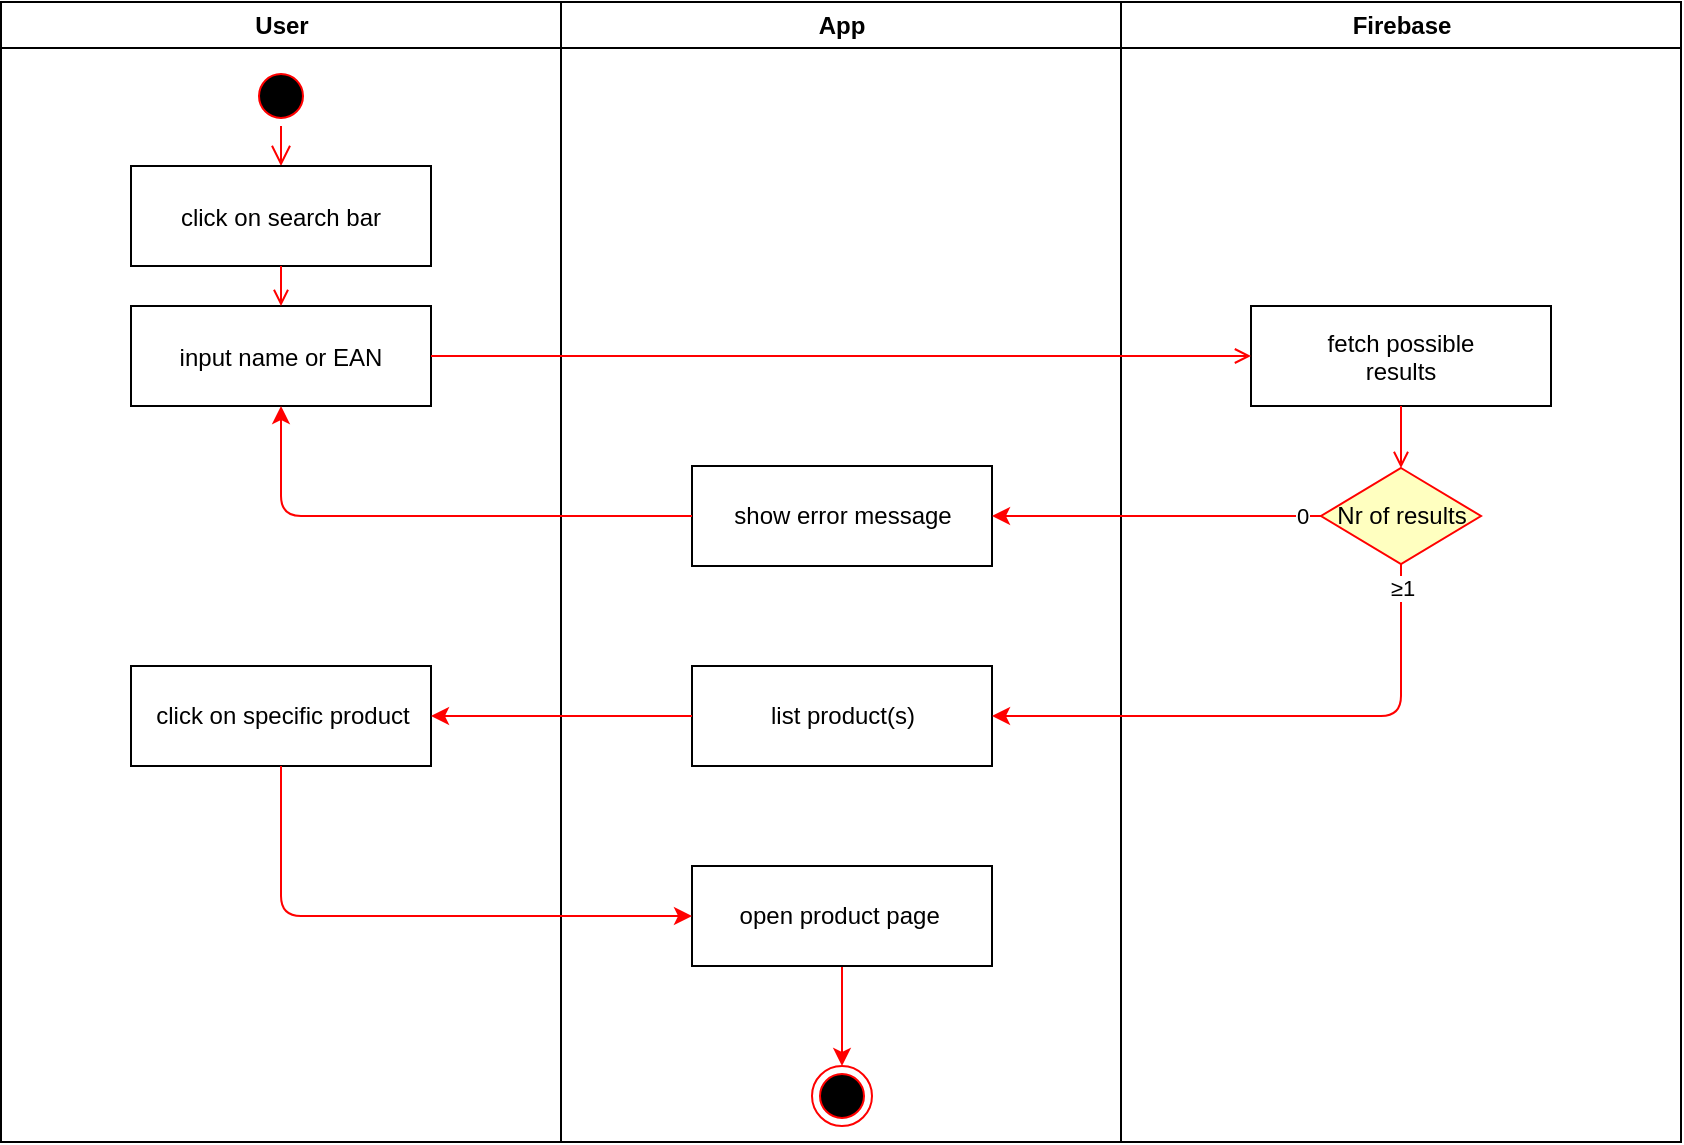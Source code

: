 <mxfile>
    <diagram name="Page-1" id="e7e014a7-5840-1c2e-5031-d8a46d1fe8dd">
        <mxGraphModel dx="1104" dy="676" grid="1" gridSize="10" guides="1" tooltips="1" connect="1" arrows="1" fold="1" page="1" pageScale="1" pageWidth="1169" pageHeight="826" background="none" math="0" shadow="0">
            <root>
                <mxCell id="0"/>
                <mxCell id="1" parent="0"/>
                <mxCell id="2" value="User" style="swimlane;whiteSpace=wrap;movable=0;" parent="1" vertex="1">
                    <mxGeometry x="164.5" y="128" width="280" height="570" as="geometry"/>
                </mxCell>
                <mxCell id="5" value="" style="ellipse;shape=startState;fillColor=#000000;strokeColor=#ff0000;" parent="2" vertex="1">
                    <mxGeometry x="125" y="32" width="30" height="30" as="geometry"/>
                </mxCell>
                <mxCell id="6" value="" style="edgeStyle=elbowEdgeStyle;elbow=horizontal;verticalAlign=bottom;endArrow=open;endSize=8;endFill=1;rounded=1;strokeColor=#FF0000;" parent="2" source="5" target="7" edge="1">
                    <mxGeometry x="100" y="40" as="geometry">
                        <mxPoint x="115" y="110" as="targetPoint"/>
                    </mxGeometry>
                </mxCell>
                <mxCell id="7" value="click on search bar" style="" parent="2" vertex="1">
                    <mxGeometry x="65" y="82" width="150" height="50" as="geometry"/>
                </mxCell>
                <mxCell id="8" value="input name or EAN" style="" parent="2" vertex="1">
                    <mxGeometry x="65" y="152" width="150" height="50" as="geometry"/>
                </mxCell>
                <mxCell id="9" value="" style="endArrow=open;endFill=1;rounded=1;strokeColor=#FF0000;" parent="2" source="7" target="8" edge="1">
                    <mxGeometry relative="1" as="geometry"/>
                </mxCell>
                <mxCell id="60" value="click on specific product" style="html=1;" parent="2" vertex="1">
                    <mxGeometry x="65" y="332" width="150" height="50" as="geometry"/>
                </mxCell>
                <mxCell id="3" value="App" style="swimlane;whiteSpace=wrap;startSize=23;movable=0;" parent="1" vertex="1">
                    <mxGeometry x="444.5" y="128" width="280" height="570" as="geometry"/>
                </mxCell>
                <mxCell id="52" value="list product(s)" style="html=1;" parent="3" vertex="1">
                    <mxGeometry x="65.5" y="332" width="150" height="50" as="geometry"/>
                </mxCell>
                <mxCell id="53" value="show error message" style="html=1;" parent="3" vertex="1">
                    <mxGeometry x="65.5" y="232" width="150" height="50" as="geometry"/>
                </mxCell>
                <mxCell id="54" value="" style="ellipse;html=1;shape=endState;fillColor=#000000;strokeColor=#ff0000;" parent="3" vertex="1">
                    <mxGeometry x="125.5" y="532" width="30" height="30" as="geometry"/>
                </mxCell>
                <mxCell id="72" style="edgeStyle=orthogonalEdgeStyle;rounded=0;orthogonalLoop=1;jettySize=auto;html=1;exitX=0.5;exitY=1;exitDx=0;exitDy=0;entryX=0.5;entryY=0;entryDx=0;entryDy=0;strokeColor=#FF0000;" parent="3" source="65" target="54" edge="1">
                    <mxGeometry relative="1" as="geometry"/>
                </mxCell>
                <mxCell id="65" value="open product page&amp;nbsp;" style="html=1;" parent="3" vertex="1">
                    <mxGeometry x="65.5" y="432" width="150" height="50" as="geometry"/>
                </mxCell>
                <mxCell id="4" value="Firebase" style="swimlane;whiteSpace=wrap;startSize=23;movable=0;" parent="1" vertex="1">
                    <mxGeometry x="724.5" y="128" width="280" height="570" as="geometry"/>
                </mxCell>
                <mxCell id="10" value="fetch possible&#10;results" style="" parent="4" vertex="1">
                    <mxGeometry x="65" y="152" width="150" height="50" as="geometry"/>
                </mxCell>
                <mxCell id="20" value="" style="endArrow=open;endFill=1;rounded=1;entryX=0.5;entryY=0;entryDx=0;entryDy=0;strokeColor=#FF0000;" parent="4" source="10" target="44" edge="1">
                    <mxGeometry relative="1" as="geometry">
                        <mxPoint x="-260" y="350" as="targetPoint"/>
                    </mxGeometry>
                </mxCell>
                <mxCell id="44" value="&lt;font color=&quot;#000000&quot;&gt;Nr of results&lt;/font&gt;" style="rhombus;whiteSpace=wrap;html=1;fillColor=#ffffc0;strokeColor=#ff0000;" parent="4" vertex="1">
                    <mxGeometry x="100" y="233" width="80" height="48" as="geometry"/>
                </mxCell>
                <mxCell id="11" value="" style="endArrow=open;endFill=1;rounded=1;strokeColor=#FF0000;" parent="1" source="8" target="10" edge="1">
                    <mxGeometry relative="1" as="geometry"/>
                </mxCell>
                <mxCell id="61" style="edgeStyle=orthogonalEdgeStyle;rounded=1;orthogonalLoop=1;jettySize=auto;html=1;exitX=0;exitY=0.5;exitDx=0;exitDy=0;entryX=1;entryY=0.5;entryDx=0;entryDy=0;fillColor=#e51400;strokeColor=#FF0000;" parent="1" source="44" target="53" edge="1">
                    <mxGeometry relative="1" as="geometry"/>
                </mxCell>
                <mxCell id="63" value="0" style="edgeLabel;html=1;align=center;verticalAlign=middle;resizable=0;points=[];" parent="61" connectable="0" vertex="1">
                    <mxGeometry x="-0.88" relative="1" as="geometry">
                        <mxPoint as="offset"/>
                    </mxGeometry>
                </mxCell>
                <mxCell id="66" style="edgeStyle=orthogonalEdgeStyle;rounded=1;orthogonalLoop=1;jettySize=auto;html=1;exitX=0;exitY=0.5;exitDx=0;exitDy=0;entryX=0.5;entryY=1;entryDx=0;entryDy=0;strokeColor=#FF0000;" parent="1" source="53" target="8" edge="1">
                    <mxGeometry relative="1" as="geometry"/>
                </mxCell>
                <mxCell id="67" style="edgeStyle=orthogonalEdgeStyle;rounded=1;orthogonalLoop=1;jettySize=auto;html=1;exitX=0.5;exitY=1;exitDx=0;exitDy=0;entryX=1;entryY=0.5;entryDx=0;entryDy=0;strokeColor=#FF0000;" parent="1" source="44" target="52" edge="1">
                    <mxGeometry relative="1" as="geometry"/>
                </mxCell>
                <mxCell id="69" value="&lt;span style=&quot;text-align: left&quot;&gt;≥1&lt;/span&gt;" style="edgeLabel;html=1;align=center;verticalAlign=middle;resizable=0;points=[];" parent="67" connectable="0" vertex="1">
                    <mxGeometry x="-0.917" relative="1" as="geometry">
                        <mxPoint as="offset"/>
                    </mxGeometry>
                </mxCell>
                <mxCell id="70" style="edgeStyle=orthogonalEdgeStyle;rounded=1;orthogonalLoop=1;jettySize=auto;html=1;exitX=0;exitY=0.5;exitDx=0;exitDy=0;entryX=1;entryY=0.5;entryDx=0;entryDy=0;strokeColor=#FF0000;" parent="1" source="52" target="60" edge="1">
                    <mxGeometry relative="1" as="geometry"/>
                </mxCell>
                <mxCell id="71" style="edgeStyle=orthogonalEdgeStyle;rounded=1;orthogonalLoop=1;jettySize=auto;html=1;exitX=0.5;exitY=1;exitDx=0;exitDy=0;entryX=0;entryY=0.5;entryDx=0;entryDy=0;strokeColor=#FF0000;" parent="1" source="60" target="65" edge="1">
                    <mxGeometry relative="1" as="geometry"/>
                </mxCell>
            </root>
        </mxGraphModel>
    </diagram>
</mxfile>